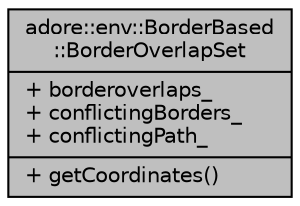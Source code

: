 digraph "adore::env::BorderBased::BorderOverlapSet"
{
 // LATEX_PDF_SIZE
  edge [fontname="Helvetica",fontsize="10",labelfontname="Helvetica",labelfontsize="10"];
  node [fontname="Helvetica",fontsize="10",shape=record];
  Node1 [label="{adore::env::BorderBased\l::BorderOverlapSet\n|+ borderoverlaps_\l+ conflictingBorders_\l+ conflictingPath_\l|+ getCoordinates()\l}",height=0.2,width=0.4,color="black", fillcolor="grey75", style="filled", fontcolor="black",tooltip="Set of BorderOverlap objects that are connected, e. g. to form a conflict zone."];
}
